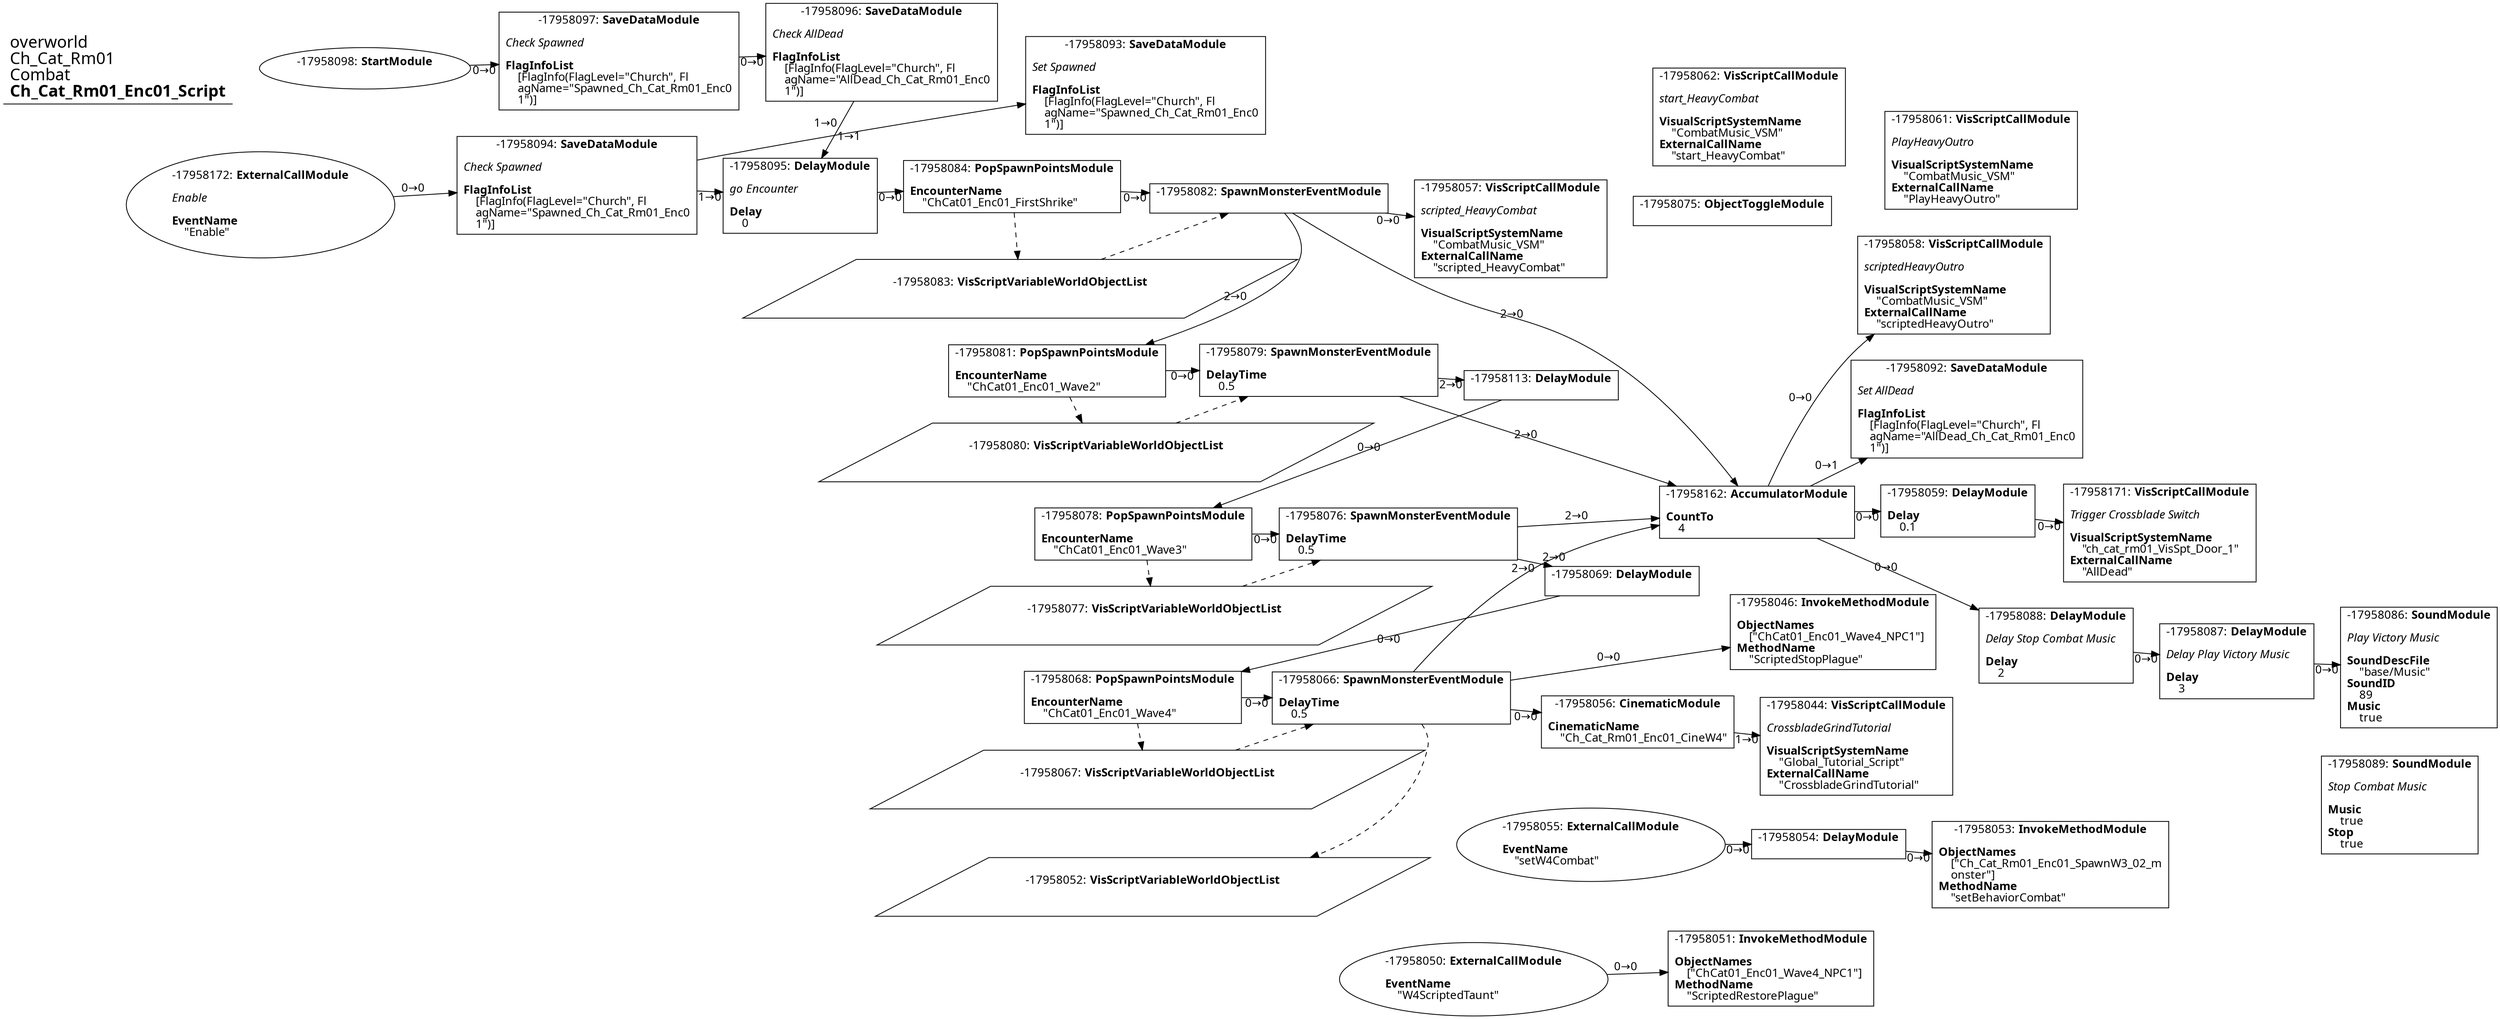 digraph {
    layout = fdp;
    overlap = prism;
    sep = "+16";
    splines = spline;

    node [ shape = box ];

    graph [ fontname = "Segoe UI" ];
    node [ fontname = "Segoe UI" ];
    edge [ fontname = "Segoe UI" ];

    -17958172 [ label = <-17958172: <b>ExternalCallModule</b><br/><br/><i>Enable<br align="left"/></i><br align="left"/><b>EventName</b><br align="left"/>    &quot;Enable&quot;<br align="left"/>> ];
    -17958172 [ shape = oval ]
    -17958172 [ pos = "-1.2270001,-0.264!" ];
    -17958172 -> -17958094 [ label = "0→0" ];

    -17958171 [ label = <-17958171: <b>VisScriptCallModule</b><br/><br/><i>Trigger Crossblade Switch<br align="left"/></i><br align="left"/><b>VisualScriptSystemName</b><br align="left"/>    &quot;ch_cat_rm01_VisSpt_Door_1&quot;<br align="left"/><b>ExternalCallName</b><br align="left"/>    &quot;AllDead&quot;<br align="left"/>> ];
    -17958171 [ pos = "1.393,-0.808!" ];

    -17958162 [ label = <-17958162: <b>AccumulatorModule</b><br/><br/><b>CountTo</b><br align="left"/>    4<br align="left"/>> ];
    -17958162 [ pos = "0.95100003,-0.82400006!" ];
    -17958162 -> -17958092 [ label = "0→1" ];
    -17958162 -> -17958088 [ label = "0→0" ];
    -17958162 -> -17958059 [ label = "0→0" ];
    -17958162 -> -17958058 [ label = "0→0" ];

    -17958113 [ label = <-17958113: <b>DelayModule</b><br/><br/>> ];
    -17958113 [ pos = "0.527,-0.619!" ];
    -17958113 -> -17958078 [ label = "0→0" ];

    -17958098 [ label = <-17958098: <b>StartModule</b><br/><br/>> ];
    -17958098 [ shape = oval ]
    -17958098 [ pos = "-1.088,-0.020000001!" ];
    -17958098 -> -17958097 [ label = "0→0" ];

    -17958097 [ label = <-17958097: <b>SaveDataModule</b><br/><br/><i>Check Spawned<br align="left"/></i><br align="left"/><b>FlagInfoList</b><br align="left"/>    [FlagInfo(FlagLevel=&quot;Church&quot;, Fl<br align="left"/>    agName=&quot;Spawned_Ch_Cat_Rm01_Enc0<br align="left"/>    1&quot;)]<br align="left"/>> ];
    -17958097 [ pos = "-0.88400006,-0.020000001!" ];
    -17958097 -> -17958096 [ label = "0→0" ];

    -17958096 [ label = <-17958096: <b>SaveDataModule</b><br/><br/><i>Check AllDead<br align="left"/></i><br align="left"/><b>FlagInfoList</b><br align="left"/>    [FlagInfo(FlagLevel=&quot;Church&quot;, Fl<br align="left"/>    agName=&quot;AllDead_Ch_Cat_Rm01_Enc0<br align="left"/>    1&quot;)]<br align="left"/>> ];
    -17958096 [ pos = "-0.656,-0.020000001!" ];
    -17958096 -> -17958095 [ label = "1→0" ];

    -17958095 [ label = <-17958095: <b>DelayModule</b><br/><br/><i>go Encounter<br align="left"/></i><br align="left"/><b>Delay</b><br align="left"/>    0<br align="left"/>> ];
    -17958095 [ pos = "-0.32200003,-0.287!" ];
    -17958095 -> -17958084 [ label = "0→0" ];

    -17958094 [ label = <-17958094: <b>SaveDataModule</b><br/><br/><i>Check Spawned<br align="left"/></i><br align="left"/><b>FlagInfoList</b><br align="left"/>    [FlagInfo(FlagLevel=&quot;Church&quot;, Fl<br align="left"/>    agName=&quot;Spawned_Ch_Cat_Rm01_Enc0<br align="left"/>    1&quot;)]<br align="left"/>> ];
    -17958094 [ pos = "-0.586,-0.264!" ];
    -17958094 -> -17958095 [ label = "1→0" ];
    -17958094 -> -17958093 [ label = "1→1" ];

    -17958093 [ label = <-17958093: <b>SaveDataModule</b><br/><br/><i>Set Spawned<br align="left"/></i><br align="left"/><b>FlagInfoList</b><br align="left"/>    [FlagInfo(FlagLevel=&quot;Church&quot;, Fl<br align="left"/>    agName=&quot;Spawned_Ch_Cat_Rm01_Enc0<br align="left"/>    1&quot;)]<br align="left"/>> ];
    -17958093 [ pos = "-0.29500002,-0.075!" ];

    -17958092 [ label = <-17958092: <b>SaveDataModule</b><br/><br/><i>Set AllDead<br align="left"/></i><br align="left"/><b>FlagInfoList</b><br align="left"/>    [FlagInfo(FlagLevel=&quot;Church&quot;, Fl<br align="left"/>    agName=&quot;AllDead_Ch_Cat_Rm01_Enc0<br align="left"/>    1&quot;)]<br align="left"/>> ];
    -17958092 [ pos = "1.246,-0.65300006!" ];

    -17958089 [ label = <-17958089: <b>SoundModule</b><br/><br/><i>Stop Combat Music<br align="left"/></i><br align="left"/><b>Music</b><br align="left"/>    true<br align="left"/><b>Stop</b><br align="left"/>    true<br align="left"/>> ];
    -17958089 [ pos = "1.595,-1.176!" ];

    -17958088 [ label = <-17958088: <b>DelayModule</b><br/><br/><i>Delay Stop Combat Music<br align="left"/></i><br align="left"/><b>Delay</b><br align="left"/>    2<br align="left"/>> ];
    -17958088 [ pos = "1.248,-0.98600006!" ];
    -17958088 -> -17958087 [ label = "0→0" ];

    -17958087 [ label = <-17958087: <b>DelayModule</b><br/><br/><i>Delay Play Victory Music<br align="left"/></i><br align="left"/><b>Delay</b><br align="left"/>    3<br align="left"/>> ];
    -17958087 [ pos = "1.4230001,-0.98600006!" ];
    -17958087 -> -17958086 [ label = "0→0" ];

    -17958086 [ label = <-17958086: <b>SoundModule</b><br/><br/><i>Play Victory Music<br align="left"/></i><br align="left"/><b>SoundDescFile</b><br align="left"/>    &quot;base/Music&quot;<br align="left"/><b>SoundID</b><br align="left"/>    89<br align="left"/><b>Music</b><br align="left"/>    true<br align="left"/>> ];
    -17958086 [ pos = "1.598,-0.98600006!" ];

    -17958084 [ label = <-17958084: <b>PopSpawnPointsModule</b><br/><br/><b>EncounterName</b><br align="left"/>    &quot;ChCat01_Enc01_FirstShrike&quot;<br align="left"/>> ];
    -17958084 [ pos = "-0.136,-0.286!" ];
    -17958084 -> -17958082 [ label = "0→0" ];
    -17958084 -> -17958083 [ style = dashed ];

    -17958083 [ label = <-17958083: <b>VisScriptVariableWorldObjectList</b><br/><br/>> ];
    -17958083 [ shape = parallelogram ]
    -17958083 [ pos = "-0.125,-0.41400003!" ];

    -17958082 [ label = <-17958082: <b>SpawnMonsterEventModule</b><br/><br/>> ];
    -17958082 [ pos = "0.13700001,-0.303!" ];
    -17958082 -> -17958162 [ label = "2→0" ];
    -17958082 -> -17958081 [ label = "2→0" ];
    -17958082 -> -17958057 [ label = "0→0" ];
    -17958083 -> -17958082 [ style = dashed ];

    -17958081 [ label = <-17958081: <b>PopSpawnPointsModule</b><br/><br/><b>EncounterName</b><br align="left"/>    &quot;ChCat01_Enc01_Wave2&quot;<br align="left"/>> ];
    -17958081 [ pos = "-0.003,-0.60400003!" ];
    -17958081 -> -17958079 [ label = "0→0" ];
    -17958081 -> -17958080 [ style = dashed ];

    -17958080 [ label = <-17958080: <b>VisScriptVariableWorldObjectList</b><br/><br/>> ];
    -17958080 [ shape = parallelogram ]
    -17958080 [ pos = "0.008,-0.73200005!" ];

    -17958079 [ label = <-17958079: <b>SpawnMonsterEventModule</b><br/><br/><b>DelayTime</b><br align="left"/>    0.5<br align="left"/>> ];
    -17958079 [ pos = "0.24900001,-0.60400003!" ];
    -17958079 -> -17958162 [ label = "2→0" ];
    -17958079 -> -17958113 [ label = "2→0" ];
    -17958080 -> -17958079 [ style = dashed ];

    -17958078 [ label = <-17958078: <b>PopSpawnPointsModule</b><br/><br/><b>EncounterName</b><br align="left"/>    &quot;ChCat01_Enc01_Wave3&quot;<br align="left"/>> ];
    -17958078 [ pos = "0.157,-0.86!" ];
    -17958078 -> -17958076 [ label = "0→0" ];
    -17958078 -> -17958077 [ style = dashed ];

    -17958077 [ label = <-17958077: <b>VisScriptVariableWorldObjectList</b><br/><br/>> ];
    -17958077 [ shape = parallelogram ]
    -17958077 [ pos = "0.17,-0.98800004!" ];

    -17958076 [ label = <-17958076: <b>SpawnMonsterEventModule</b><br/><br/><b>DelayTime</b><br align="left"/>    0.5<br align="left"/>> ];
    -17958076 [ pos = "0.411,-0.86!" ];
    -17958076 -> -17958162 [ label = "2→0" ];
    -17958076 -> -17958069 [ label = "2→0" ];
    -17958077 -> -17958076 [ style = dashed ];

    -17958075 [ label = <-17958075: <b>ObjectToggleModule</b><br/><br/>> ];
    -17958075 [ pos = "0.758,-0.35000002!" ];

    -17958069 [ label = <-17958069: <b>DelayModule</b><br/><br/>> ];
    -17958069 [ pos = "0.689,-0.906!" ];
    -17958069 -> -17958068 [ label = "0→0" ];

    -17958068 [ label = <-17958068: <b>PopSpawnPointsModule</b><br/><br/><b>EncounterName</b><br align="left"/>    &quot;ChCat01_Enc01_Wave4&quot;<br align="left"/>> ];
    -17958068 [ pos = "0.15400001,-1.1090001!" ];
    -17958068 -> -17958066 [ label = "0→0" ];
    -17958068 -> -17958067 [ style = dashed ];

    -17958067 [ label = <-17958067: <b>VisScriptVariableWorldObjectList</b><br/><br/>> ];
    -17958067 [ shape = parallelogram ]
    -17958067 [ pos = "0.165,-1.2370001!" ];

    -17958066 [ label = <-17958066: <b>SpawnMonsterEventModule</b><br/><br/><b>DelayTime</b><br align="left"/>    0.5<br align="left"/>> ];
    -17958066 [ pos = "0.407,-1.1090001!" ];
    -17958066 -> -17958162 [ label = "2→0" ];
    -17958066 -> -17958056 [ label = "0→0" ];
    -17958066 -> -17958046 [ label = "0→0" ];
    -17958067 -> -17958066 [ style = dashed ];
    -17958066 -> -17958052 [ style = dashed ];

    -17958062 [ label = <-17958062: <b>VisScriptCallModule</b><br/><br/><i>start_HeavyCombat<br align="left"/></i><br align="left"/><b>VisualScriptSystemName</b><br align="left"/>    &quot;CombatMusic_VSM&quot;<br align="left"/><b>ExternalCallName</b><br align="left"/>    &quot;start_HeavyCombat&quot;<br align="left"/>> ];
    -17958062 [ pos = "0.73800004,-0.22600001!" ];

    -17958061 [ label = <-17958061: <b>VisScriptCallModule</b><br/><br/><i>PlayHeavyOutro<br align="left"/></i><br align="left"/><b>VisualScriptSystemName</b><br align="left"/>    &quot;CombatMusic_VSM&quot;<br align="left"/><b>ExternalCallName</b><br align="left"/>    &quot;PlayHeavyOutro&quot;<br align="left"/>> ];
    -17958061 [ pos = "1.253,-0.36600003!" ];

    -17958059 [ label = <-17958059: <b>DelayModule</b><br/><br/><b>Delay</b><br align="left"/>    0.1<br align="left"/>> ];
    -17958059 [ pos = "1.246,-0.808!" ];
    -17958059 -> -17958171 [ label = "0→0" ];

    -17958058 [ label = <-17958058: <b>VisScriptCallModule</b><br/><br/><i>scriptedHeavyOutro<br align="left"/></i><br align="left"/><b>VisualScriptSystemName</b><br align="left"/>    &quot;CombatMusic_VSM&quot;<br align="left"/><b>ExternalCallName</b><br align="left"/>    &quot;scriptedHeavyOutro&quot;<br align="left"/>> ];
    -17958058 [ pos = "1.246,-0.57000005!" ];

    -17958057 [ label = <-17958057: <b>VisScriptCallModule</b><br/><br/><i>scripted_HeavyCombat<br align="left"/></i><br align="left"/><b>VisualScriptSystemName</b><br align="left"/>    &quot;CombatMusic_VSM&quot;<br align="left"/><b>ExternalCallName</b><br align="left"/>    &quot;scripted_HeavyCombat&quot;<br align="left"/>> ];
    -17958057 [ pos = "0.45600003,-0.344!" ];

    -17958056 [ label = <-17958056: <b>CinematicModule</b><br/><br/><b>CinematicName</b><br align="left"/>    &quot;Ch_Cat_Rm01_Enc01_CineW4&quot;<br align="left"/>> ];
    -17958056 [ pos = "0.734,-1.148!" ];
    -17958056 -> -17958044 [ label = "1→0" ];

    -17958055 [ label = <-17958055: <b>ExternalCallModule</b><br/><br/><b>EventName</b><br align="left"/>    &quot;setW4Combat&quot;<br align="left"/>> ];
    -17958055 [ shape = oval ]
    -17958055 [ pos = "0.67200005,-1.2880001!" ];
    -17958055 -> -17958054 [ label = "0→0" ];

    -17958054 [ label = <-17958054: <b>DelayModule</b><br/><br/>> ];
    -17958054 [ pos = "0.91,-1.2850001!" ];
    -17958054 -> -17958053 [ label = "0→0" ];

    -17958053 [ label = <-17958053: <b>InvokeMethodModule</b><br/><br/><b>ObjectNames</b><br align="left"/>    [&quot;Ch_Cat_Rm01_Enc01_SpawnW3_02_m<br align="left"/>    onster&quot;]<br align="left"/><b>MethodName</b><br align="left"/>    &quot;setBehaviorCombat&quot;<br align="left"/>> ];
    -17958053 [ pos = "1.0860001,-1.2930001!" ];

    -17958052 [ label = <-17958052: <b>VisScriptVariableWorldObjectList</b><br/><br/>> ];
    -17958052 [ shape = parallelogram ]
    -17958052 [ pos = "0.44300002,-1.322!" ];

    -17958051 [ label = <-17958051: <b>InvokeMethodModule</b><br/><br/><b>ObjectNames</b><br align="left"/>    [&quot;ChCat01_Enc01_Wave4_NPC1&quot;]<br align="left"/><b>MethodName</b><br align="left"/>    &quot;ScriptedRestorePlague&quot;<br align="left"/>> ];
    -17958051 [ pos = "0.892,-1.485!" ];

    -17958050 [ label = <-17958050: <b>ExternalCallModule</b><br/><br/><b>EventName</b><br align="left"/>    &quot;W4ScriptedTaunt&quot;<br align="left"/>> ];
    -17958050 [ shape = oval ]
    -17958050 [ pos = "0.64100003,-1.4870001!" ];
    -17958050 -> -17958051 [ label = "0→0" ];

    -17958046 [ label = <-17958046: <b>InvokeMethodModule</b><br/><br/><b>ObjectNames</b><br align="left"/>    [&quot;ChCat01_Enc01_Wave4_NPC1&quot;]<br align="left"/><b>MethodName</b><br align="left"/>    &quot;ScriptedStopPlague&quot;<br align="left"/>> ];
    -17958046 [ pos = "0.96000004,-1.0300001!" ];

    -17958044 [ label = <-17958044: <b>VisScriptCallModule</b><br/><br/><i>CrossbladeGrindTutorial<br align="left"/></i><br align="left"/><b>VisualScriptSystemName</b><br align="left"/>    &quot;Global_Tutorial_Script&quot;<br align="left"/><b>ExternalCallName</b><br align="left"/>    &quot;CrossbladeGrindTutorial&quot;<br align="left"/>> ];
    -17958044 [ pos = "0.957,-1.194!" ];

    title [ pos = "-1.228,-0.019000001!" ];
    title [ shape = underline ];
    title [ label = <<font point-size="20">overworld<br align="left"/>Ch_Cat_Rm01<br align="left"/>Combat<br align="left"/><b>Ch_Cat_Rm01_Enc01_Script</b><br align="left"/></font>> ];
}
